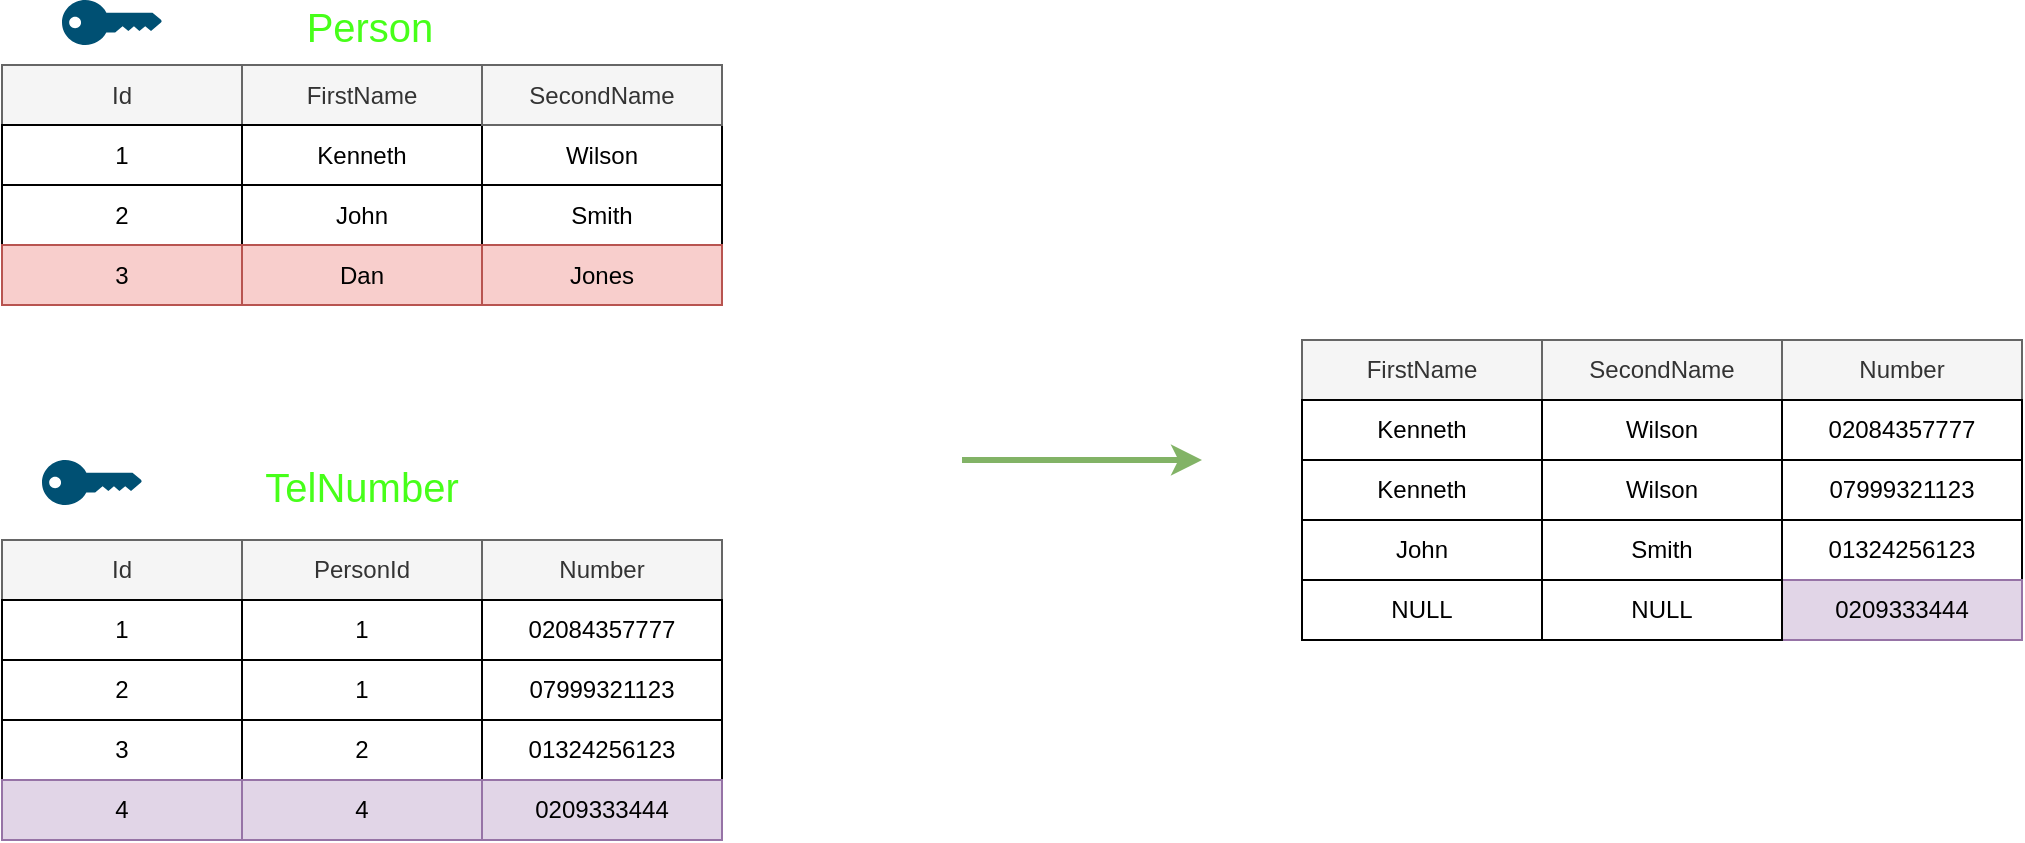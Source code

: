 <mxfile version="14.5.1" type="device"><diagram id="c6QSojzUxJFnfrgraBrx" name="Page-1"><mxGraphModel dx="2062" dy="1183" grid="1" gridSize="10" guides="1" tooltips="1" connect="1" arrows="1" fold="1" page="1" pageScale="1" pageWidth="827" pageHeight="1169" math="0" shadow="0"><root><mxCell id="0"/><mxCell id="1" parent="0"/><mxCell id="RQvd52OpKHVCcBpcgBBQ-1" value="PersonId" style="rounded=0;whiteSpace=wrap;html=1;fillColor=#f5f5f5;strokeColor=#666666;fontColor=#333333;" parent="1" vertex="1"><mxGeometry x="360" y="500" width="120" height="30" as="geometry"/></mxCell><mxCell id="RQvd52OpKHVCcBpcgBBQ-2" value="Number" style="rounded=0;whiteSpace=wrap;html=1;fillColor=#f5f5f5;strokeColor=#666666;fontColor=#333333;" parent="1" vertex="1"><mxGeometry x="480" y="500" width="120" height="30" as="geometry"/></mxCell><mxCell id="RQvd52OpKHVCcBpcgBBQ-3" value="1" style="rounded=0;whiteSpace=wrap;html=1;" parent="1" vertex="1"><mxGeometry x="360" y="530" width="120" height="30" as="geometry"/></mxCell><mxCell id="RQvd52OpKHVCcBpcgBBQ-4" value="02084357777" style="rounded=0;whiteSpace=wrap;html=1;" parent="1" vertex="1"><mxGeometry x="480" y="530" width="120" height="30" as="geometry"/></mxCell><mxCell id="RQvd52OpKHVCcBpcgBBQ-5" value="1" style="rounded=0;whiteSpace=wrap;html=1;" parent="1" vertex="1"><mxGeometry x="360" y="560" width="120" height="30" as="geometry"/></mxCell><mxCell id="RQvd52OpKHVCcBpcgBBQ-6" value="07999321123" style="rounded=0;whiteSpace=wrap;html=1;" parent="1" vertex="1"><mxGeometry x="480" y="560" width="120" height="30" as="geometry"/></mxCell><mxCell id="RQvd52OpKHVCcBpcgBBQ-7" value="2" style="rounded=0;whiteSpace=wrap;html=1;" parent="1" vertex="1"><mxGeometry x="360" y="590" width="120" height="30" as="geometry"/></mxCell><mxCell id="RQvd52OpKHVCcBpcgBBQ-8" value="01324256123" style="rounded=0;whiteSpace=wrap;html=1;" parent="1" vertex="1"><mxGeometry x="480" y="590" width="120" height="30" as="geometry"/></mxCell><mxCell id="RQvd52OpKHVCcBpcgBBQ-9" value="" style="points=[[0,0.5,0],[0.24,0,0],[0.5,0.28,0],[0.995,0.475,0],[0.5,0.72,0],[0.24,1,0]];verticalLabelPosition=bottom;html=1;verticalAlign=top;aspect=fixed;align=center;pointerEvents=1;shape=mxgraph.cisco19.key;fillColor=#005073;strokeColor=none;" parent="1" vertex="1"><mxGeometry x="260" y="460" width="50" height="22.5" as="geometry"/></mxCell><mxCell id="RQvd52OpKHVCcBpcgBBQ-10" value="FirstName" style="rounded=0;whiteSpace=wrap;html=1;fillColor=#f5f5f5;strokeColor=#666666;fontColor=#333333;" parent="1" vertex="1"><mxGeometry x="890" y="400" width="120" height="30" as="geometry"/></mxCell><mxCell id="RQvd52OpKHVCcBpcgBBQ-11" value="SecondName" style="rounded=0;whiteSpace=wrap;html=1;fillColor=#f5f5f5;strokeColor=#666666;fontColor=#333333;" parent="1" vertex="1"><mxGeometry x="1010" y="400" width="120" height="30" as="geometry"/></mxCell><mxCell id="RQvd52OpKHVCcBpcgBBQ-12" value="Kenneth" style="rounded=0;whiteSpace=wrap;html=1;" parent="1" vertex="1"><mxGeometry x="890" y="430" width="120" height="30" as="geometry"/></mxCell><mxCell id="RQvd52OpKHVCcBpcgBBQ-13" value="Wilson" style="rounded=0;whiteSpace=wrap;html=1;" parent="1" vertex="1"><mxGeometry x="1010" y="430" width="120" height="30" as="geometry"/></mxCell><mxCell id="RQvd52OpKHVCcBpcgBBQ-14" value="" style="endArrow=classic;html=1;strokeWidth=3;fillColor=#d5e8d4;strokeColor=#82b366;" parent="1" edge="1"><mxGeometry width="50" height="50" relative="1" as="geometry"><mxPoint x="720" y="460" as="sourcePoint"/><mxPoint x="840" y="460" as="targetPoint"/></mxGeometry></mxCell><mxCell id="RQvd52OpKHVCcBpcgBBQ-15" value="TelNumber" style="text;html=1;strokeColor=none;fillColor=none;align=center;verticalAlign=middle;whiteSpace=wrap;rounded=0;fontSize=20;fontColor=#47FF19;" parent="1" vertex="1"><mxGeometry x="400" y="462.5" width="40" height="20" as="geometry"/></mxCell><mxCell id="RQvd52OpKHVCcBpcgBBQ-16" value="Id" style="rounded=0;whiteSpace=wrap;html=1;fillColor=#f5f5f5;strokeColor=#666666;fontColor=#333333;" parent="1" vertex="1"><mxGeometry x="240" y="262.5" width="120" height="30" as="geometry"/></mxCell><mxCell id="RQvd52OpKHVCcBpcgBBQ-17" value="FirstName" style="rounded=0;whiteSpace=wrap;html=1;fillColor=#f5f5f5;strokeColor=#666666;fontColor=#333333;" parent="1" vertex="1"><mxGeometry x="360" y="262.5" width="120" height="30" as="geometry"/></mxCell><mxCell id="RQvd52OpKHVCcBpcgBBQ-18" value="1" style="rounded=0;whiteSpace=wrap;html=1;" parent="1" vertex="1"><mxGeometry x="240" y="292.5" width="120" height="30" as="geometry"/></mxCell><mxCell id="RQvd52OpKHVCcBpcgBBQ-19" value="Kenneth" style="rounded=0;whiteSpace=wrap;html=1;" parent="1" vertex="1"><mxGeometry x="360" y="292.5" width="120" height="30" as="geometry"/></mxCell><mxCell id="RQvd52OpKHVCcBpcgBBQ-20" value="Wilson" style="rounded=0;whiteSpace=wrap;html=1;" parent="1" vertex="1"><mxGeometry x="480" y="292.5" width="120" height="30" as="geometry"/></mxCell><mxCell id="RQvd52OpKHVCcBpcgBBQ-21" value="" style="points=[[0,0.5,0],[0.24,0,0],[0.5,0.28,0],[0.995,0.475,0],[0.5,0.72,0],[0.24,1,0]];verticalLabelPosition=bottom;html=1;verticalAlign=top;aspect=fixed;align=center;pointerEvents=1;shape=mxgraph.cisco19.key;fillColor=#005073;strokeColor=none;" parent="1" vertex="1"><mxGeometry x="270" y="230" width="50" height="22.5" as="geometry"/></mxCell><mxCell id="RQvd52OpKHVCcBpcgBBQ-22" value="Person" style="text;html=1;strokeColor=none;fillColor=none;align=center;verticalAlign=middle;whiteSpace=wrap;rounded=0;fontSize=20;fontColor=#47FF19;" parent="1" vertex="1"><mxGeometry x="404" y="232.5" width="40" height="20" as="geometry"/></mxCell><mxCell id="RQvd52OpKHVCcBpcgBBQ-23" value="SecondName" style="rounded=0;whiteSpace=wrap;html=1;fillColor=#f5f5f5;strokeColor=#666666;fontColor=#333333;" parent="1" vertex="1"><mxGeometry x="480" y="262.5" width="120" height="30" as="geometry"/></mxCell><mxCell id="RQvd52OpKHVCcBpcgBBQ-24" value="2" style="rounded=0;whiteSpace=wrap;html=1;" parent="1" vertex="1"><mxGeometry x="240" y="322.5" width="120" height="30" as="geometry"/></mxCell><mxCell id="RQvd52OpKHVCcBpcgBBQ-25" value="John" style="rounded=0;whiteSpace=wrap;html=1;" parent="1" vertex="1"><mxGeometry x="360" y="322.5" width="120" height="30" as="geometry"/></mxCell><mxCell id="RQvd52OpKHVCcBpcgBBQ-26" value="Smith" style="rounded=0;whiteSpace=wrap;html=1;" parent="1" vertex="1"><mxGeometry x="480" y="322.5" width="120" height="30" as="geometry"/></mxCell><mxCell id="RQvd52OpKHVCcBpcgBBQ-31" value="Id" style="rounded=0;whiteSpace=wrap;html=1;fillColor=#f5f5f5;strokeColor=#666666;fontColor=#333333;" parent="1" vertex="1"><mxGeometry x="240" y="500" width="120" height="30" as="geometry"/></mxCell><mxCell id="RQvd52OpKHVCcBpcgBBQ-32" value="1" style="rounded=0;whiteSpace=wrap;html=1;" parent="1" vertex="1"><mxGeometry x="240" y="530" width="120" height="30" as="geometry"/></mxCell><mxCell id="RQvd52OpKHVCcBpcgBBQ-33" value="2" style="rounded=0;whiteSpace=wrap;html=1;" parent="1" vertex="1"><mxGeometry x="240" y="560" width="120" height="30" as="geometry"/></mxCell><mxCell id="RQvd52OpKHVCcBpcgBBQ-34" value="3" style="rounded=0;whiteSpace=wrap;html=1;" parent="1" vertex="1"><mxGeometry x="240" y="590" width="120" height="30" as="geometry"/></mxCell><mxCell id="RQvd52OpKHVCcBpcgBBQ-41" value="Number" style="rounded=0;whiteSpace=wrap;html=1;fillColor=#f5f5f5;strokeColor=#666666;fontColor=#333333;" parent="1" vertex="1"><mxGeometry x="1130" y="400" width="120" height="30" as="geometry"/></mxCell><mxCell id="RQvd52OpKHVCcBpcgBBQ-42" value="Kenneth" style="rounded=0;whiteSpace=wrap;html=1;" parent="1" vertex="1"><mxGeometry x="890" y="460" width="120" height="30" as="geometry"/></mxCell><mxCell id="RQvd52OpKHVCcBpcgBBQ-43" value="Wilson" style="rounded=0;whiteSpace=wrap;html=1;" parent="1" vertex="1"><mxGeometry x="1010" y="460" width="120" height="30" as="geometry"/></mxCell><mxCell id="RQvd52OpKHVCcBpcgBBQ-44" value="John" style="rounded=0;whiteSpace=wrap;html=1;" parent="1" vertex="1"><mxGeometry x="890" y="490" width="120" height="30" as="geometry"/></mxCell><mxCell id="RQvd52OpKHVCcBpcgBBQ-45" value="Smith" style="rounded=0;whiteSpace=wrap;html=1;" parent="1" vertex="1"><mxGeometry x="1010" y="490" width="120" height="30" as="geometry"/></mxCell><mxCell id="RQvd52OpKHVCcBpcgBBQ-46" value="02084357777" style="rounded=0;whiteSpace=wrap;html=1;" parent="1" vertex="1"><mxGeometry x="1130" y="430" width="120" height="30" as="geometry"/></mxCell><mxCell id="RQvd52OpKHVCcBpcgBBQ-47" value="07999321123" style="rounded=0;whiteSpace=wrap;html=1;" parent="1" vertex="1"><mxGeometry x="1130" y="460" width="120" height="30" as="geometry"/></mxCell><mxCell id="RQvd52OpKHVCcBpcgBBQ-48" value="01324256123" style="rounded=0;whiteSpace=wrap;html=1;" parent="1" vertex="1"><mxGeometry x="1130" y="490" width="120" height="30" as="geometry"/></mxCell><mxCell id="6ynGskaWWhQOolLBXHBM-1" value="3" style="rounded=0;whiteSpace=wrap;html=1;fillColor=#f8cecc;strokeColor=#b85450;" vertex="1" parent="1"><mxGeometry x="240" y="352.5" width="120" height="30" as="geometry"/></mxCell><mxCell id="6ynGskaWWhQOolLBXHBM-2" value="Dan" style="rounded=0;whiteSpace=wrap;html=1;fillColor=#f8cecc;strokeColor=#b85450;" vertex="1" parent="1"><mxGeometry x="360" y="352.5" width="120" height="30" as="geometry"/></mxCell><mxCell id="6ynGskaWWhQOolLBXHBM-3" value="Jones" style="rounded=0;whiteSpace=wrap;html=1;fillColor=#f8cecc;strokeColor=#b85450;" vertex="1" parent="1"><mxGeometry x="480" y="352.5" width="120" height="30" as="geometry"/></mxCell><mxCell id="6ynGskaWWhQOolLBXHBM-26" value="4" style="rounded=0;whiteSpace=wrap;html=1;fillColor=#e1d5e7;strokeColor=#9673a6;" vertex="1" parent="1"><mxGeometry x="360" y="620" width="120" height="30" as="geometry"/></mxCell><mxCell id="6ynGskaWWhQOolLBXHBM-27" value="0209333444" style="rounded=0;whiteSpace=wrap;html=1;fillColor=#e1d5e7;strokeColor=#9673a6;" vertex="1" parent="1"><mxGeometry x="480" y="620" width="120" height="30" as="geometry"/></mxCell><mxCell id="6ynGskaWWhQOolLBXHBM-28" value="4" style="rounded=0;whiteSpace=wrap;html=1;fillColor=#e1d5e7;strokeColor=#9673a6;" vertex="1" parent="1"><mxGeometry x="240" y="620" width="120" height="30" as="geometry"/></mxCell><mxCell id="6ynGskaWWhQOolLBXHBM-40" value="0209333444" style="rounded=0;whiteSpace=wrap;html=1;fillColor=#e1d5e7;strokeColor=#9673a6;" vertex="1" parent="1"><mxGeometry x="1130" y="520" width="120" height="30" as="geometry"/></mxCell><mxCell id="6ynGskaWWhQOolLBXHBM-41" value="NULL" style="rounded=0;whiteSpace=wrap;html=1;" vertex="1" parent="1"><mxGeometry x="890" y="520" width="120" height="30" as="geometry"/></mxCell><mxCell id="6ynGskaWWhQOolLBXHBM-42" value="NULL" style="rounded=0;whiteSpace=wrap;html=1;" vertex="1" parent="1"><mxGeometry x="1010" y="520" width="120" height="30" as="geometry"/></mxCell></root></mxGraphModel></diagram></mxfile>